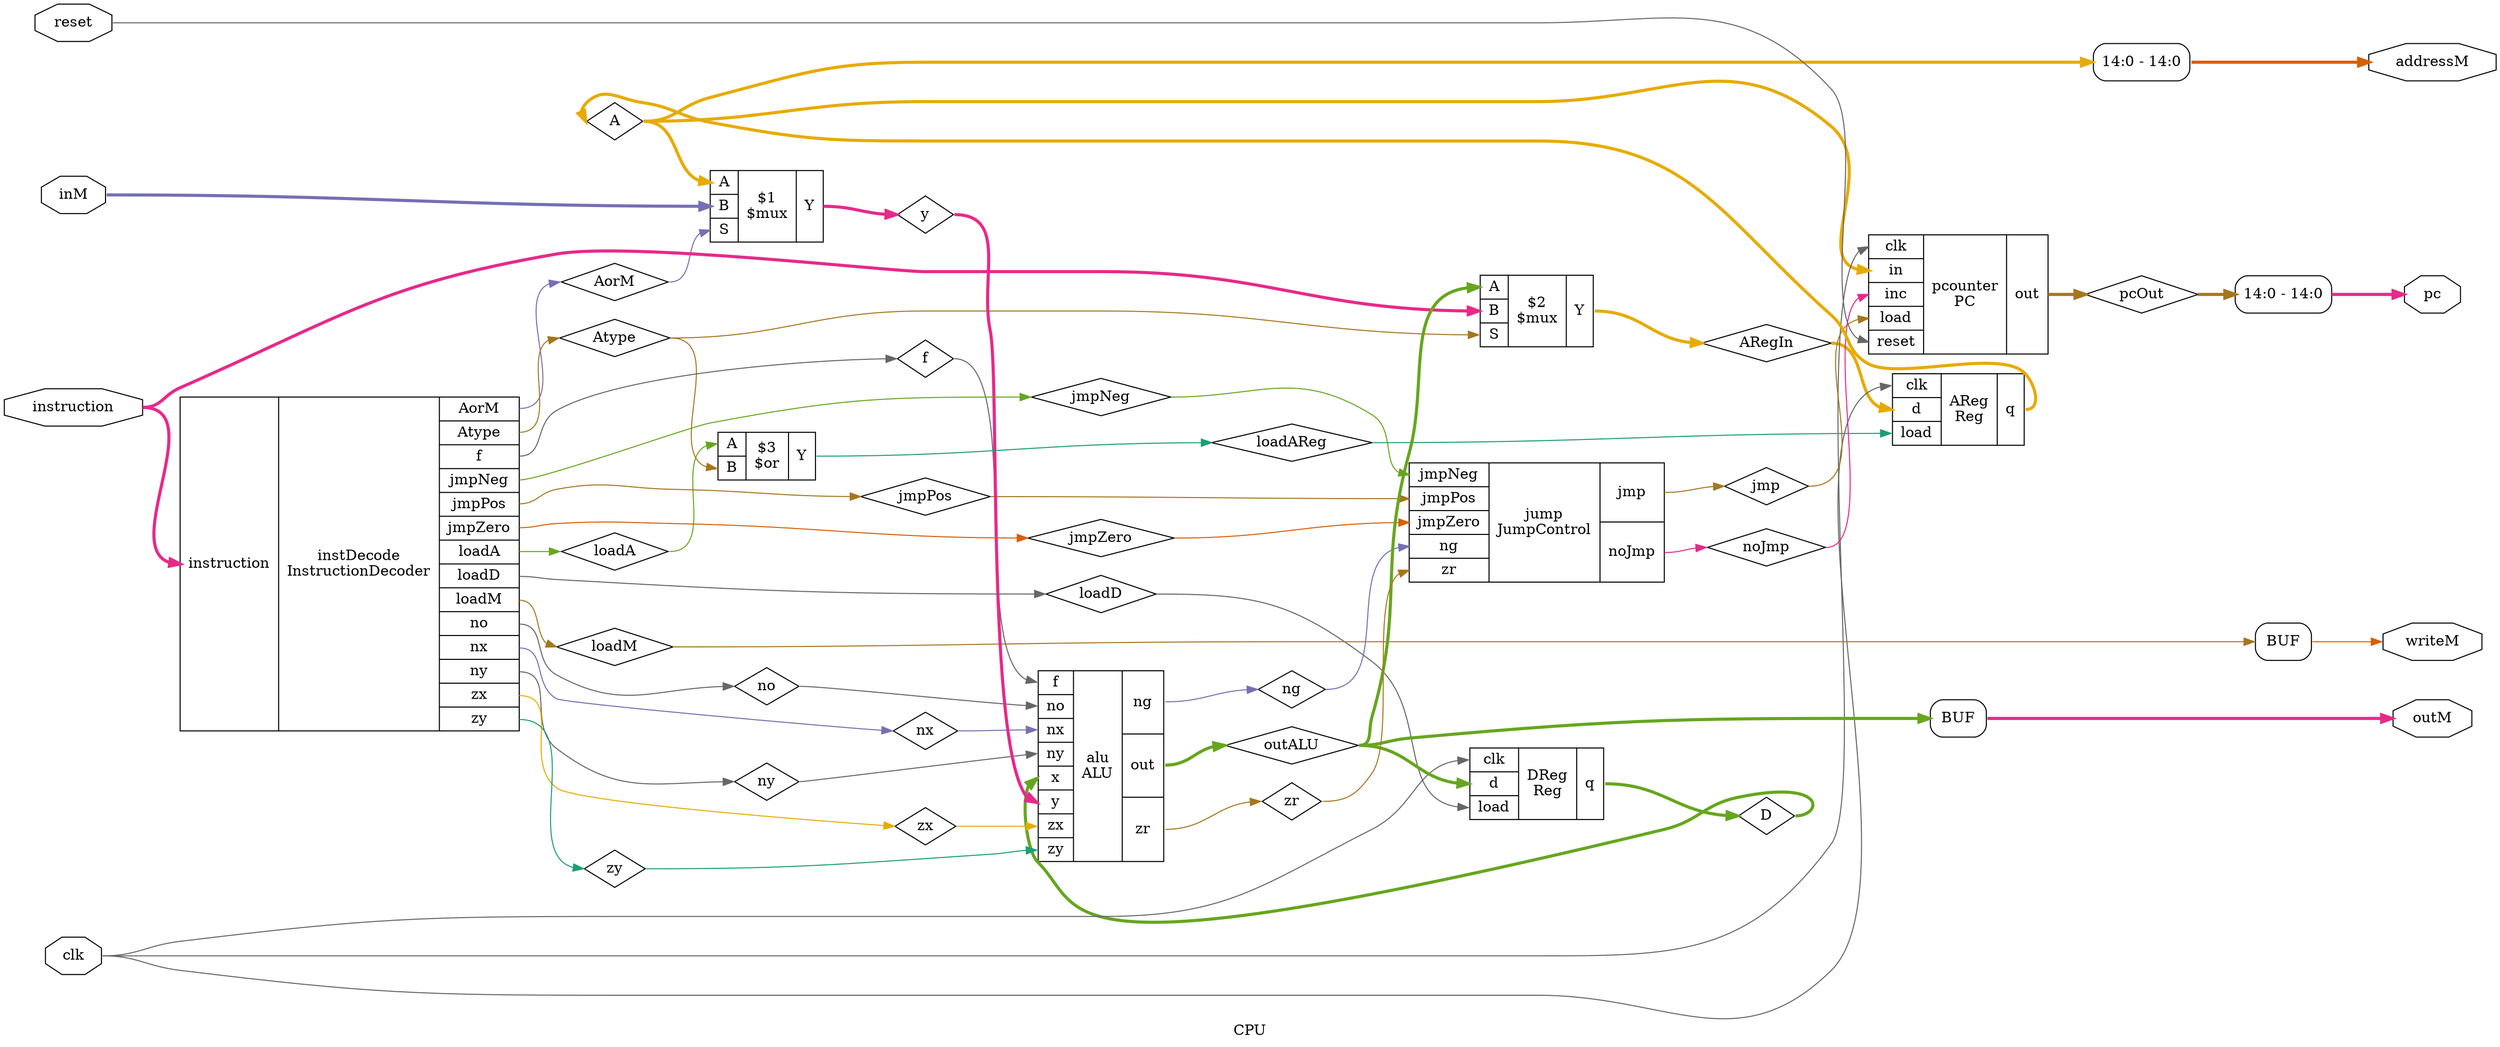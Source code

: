 digraph "CPU" {
label="CPU";
rankdir="LR";
remincross=true;
n1 [ shape=diamond, label="A", color="black", fontcolor="black" ];
n2 [ shape=diamond, label="ARegIn", color="black", fontcolor="black" ];
n3 [ shape=diamond, label="AorM", color="black", fontcolor="black" ];
n4 [ shape=diamond, label="Atype", color="black", fontcolor="black" ];
n5 [ shape=diamond, label="D", color="black", fontcolor="black" ];
n6 [ shape=octagon, label="addressM", color="black", fontcolor="black" ];
n7 [ shape=octagon, label="clk", color="black", fontcolor="black" ];
n8 [ shape=diamond, label="f", color="black", fontcolor="black" ];
n9 [ shape=octagon, label="inM", color="black", fontcolor="black" ];
n10 [ shape=octagon, label="instruction", color="black", fontcolor="black" ];
n11 [ shape=diamond, label="jmp", color="black", fontcolor="black" ];
n12 [ shape=diamond, label="jmpNeg", color="black", fontcolor="black" ];
n13 [ shape=diamond, label="jmpPos", color="black", fontcolor="black" ];
n14 [ shape=diamond, label="jmpZero", color="black", fontcolor="black" ];
n15 [ shape=diamond, label="loadA", color="black", fontcolor="black" ];
n16 [ shape=diamond, label="loadAReg", color="black", fontcolor="black" ];
n17 [ shape=diamond, label="loadD", color="black", fontcolor="black" ];
n18 [ shape=diamond, label="loadM", color="black", fontcolor="black" ];
n19 [ shape=diamond, label="ng", color="black", fontcolor="black" ];
n20 [ shape=diamond, label="no", color="black", fontcolor="black" ];
n21 [ shape=diamond, label="noJmp", color="black", fontcolor="black" ];
n22 [ shape=diamond, label="nx", color="black", fontcolor="black" ];
n23 [ shape=diamond, label="ny", color="black", fontcolor="black" ];
n24 [ shape=diamond, label="outALU", color="black", fontcolor="black" ];
n25 [ shape=octagon, label="outM", color="black", fontcolor="black" ];
n26 [ shape=octagon, label="pc", color="black", fontcolor="black" ];
n27 [ shape=diamond, label="pcOut", color="black", fontcolor="black" ];
n28 [ shape=octagon, label="reset", color="black", fontcolor="black" ];
n29 [ shape=octagon, label="writeM", color="black", fontcolor="black" ];
n30 [ shape=diamond, label="y", color="black", fontcolor="black" ];
n31 [ shape=diamond, label="zr", color="black", fontcolor="black" ];
n32 [ shape=diamond, label="zx", color="black", fontcolor="black" ];
n33 [ shape=diamond, label="zy", color="black", fontcolor="black" ];
{ rank="source"; n10; n28; n7; n9;}
{ rank="sink"; n25; n26; n29; n6;}
c36 [ shape=record, label="{{<p1> A|<p34> B}|$3\n$or|{<p35> Y}}" ];
c38 [ shape=record, label="{{<p1> A|<p34> B|<p37> S}|$1\n$mux|{<p35> Y}}" ];
c39 [ shape=record, label="{{<p1> A|<p34> B|<p37> S}|$2\n$mux|{<p35> Y}}" ];
c43 [ shape=record, label="{{<p7> clk|<p40> d|<p41> load}|AReg\nReg|{<p42> q}}" ];
c44 [ shape=record, label="{{<p7> clk|<p40> d|<p41> load}|DReg\nReg|{<p42> q}}" ];
c47 [ shape=record, label="{{<p8> f|<p20> no|<p22> nx|<p23> ny|<p45> x|<p30> y|<p32> zx|<p33> zy}|alu\nALU|{<p19> ng|<p46> out|<p31> zr}}" ];
c48 [ shape=record, label="{{<p10> instruction}|instDecode\nInstructionDecoder|{<p3> AorM|<p4> Atype|<p8> f|<p12> jmpNeg|<p13> jmpPos|<p14> jmpZero|<p15> loadA|<p17> loadD|<p18> loadM|<p20> no|<p22> nx|<p23> ny|<p32> zx|<p33> zy}}" ];
c49 [ shape=record, label="{{<p12> jmpNeg|<p13> jmpPos|<p14> jmpZero|<p19> ng|<p31> zr}|jump\nJumpControl|{<p11> jmp|<p21> noJmp}}" ];
c52 [ shape=record, label="{{<p7> clk|<p50> in|<p51> inc|<p41> load|<p28> reset}|pcounter\nPC|{<p46> out}}" ];
x0 [ shape=record, style=rounded, label="<s0> 14:0 - 14:0 " ];
x1 [ shape=record, style=rounded, label="<s0> 14:0 - 14:0 " ];
x2 [shape=box, style=rounded, label="BUF"];
x3 [shape=box, style=rounded, label="BUF"];
c43:p42:e -> n1:w [colorscheme="dark28", color="6", fontcolor="6", style="setlinewidth(3)", label=""];
n1:e -> c38:p1:w [colorscheme="dark28", color="6", fontcolor="6", style="setlinewidth(3)", label=""];
n1:e -> c52:p50:w [colorscheme="dark28", color="6", fontcolor="6", style="setlinewidth(3)", label=""];
n1:e -> x1:s0:w [colorscheme="dark28", color="6", fontcolor="6", style="setlinewidth(3)", label=""];
n10:e -> c39:p34:w [colorscheme="dark28", color="4", fontcolor="4", style="setlinewidth(3)", label=""];
n10:e -> c48:p10:w [colorscheme="dark28", color="4", fontcolor="4", style="setlinewidth(3)", label=""];
c49:p11:e -> n11:w [colorscheme="dark28", color="7", fontcolor="7", label=""];
n11:e -> c52:p41:w [colorscheme="dark28", color="7", fontcolor="7", label=""];
c48:p12:e -> n12:w [colorscheme="dark28", color="5", fontcolor="5", label=""];
n12:e -> c49:p12:w [colorscheme="dark28", color="5", fontcolor="5", label=""];
c48:p13:e -> n13:w [colorscheme="dark28", color="7", fontcolor="7", label=""];
n13:e -> c49:p13:w [colorscheme="dark28", color="7", fontcolor="7", label=""];
c48:p14:e -> n14:w [colorscheme="dark28", color="2", fontcolor="2", label=""];
n14:e -> c49:p14:w [colorscheme="dark28", color="2", fontcolor="2", label=""];
c48:p15:e -> n15:w [colorscheme="dark28", color="5", fontcolor="5", label=""];
n15:e -> c36:p1:w [colorscheme="dark28", color="5", fontcolor="5", label=""];
c36:p35:e -> n16:w [colorscheme="dark28", color="1", fontcolor="1", label=""];
n16:e -> c43:p41:w [colorscheme="dark28", color="1", fontcolor="1", label=""];
c48:p17:e -> n17:w [colorscheme="dark28", color="8", fontcolor="8", label=""];
n17:e -> c44:p41:w [colorscheme="dark28", color="8", fontcolor="8", label=""];
c48:p18:e -> n18:w [colorscheme="dark28", color="7", fontcolor="7", label=""];
n18:e -> x2:w:w [colorscheme="dark28", color="7", fontcolor="7", label=""];
c47:p19:e -> n19:w [colorscheme="dark28", color="3", fontcolor="3", label=""];
n19:e -> c49:p19:w [colorscheme="dark28", color="3", fontcolor="3", label=""];
c39:p35:e -> n2:w [colorscheme="dark28", color="6", fontcolor="6", style="setlinewidth(3)", label=""];
n2:e -> c43:p40:w [colorscheme="dark28", color="6", fontcolor="6", style="setlinewidth(3)", label=""];
c48:p20:e -> n20:w [colorscheme="dark28", color="8", fontcolor="8", label=""];
n20:e -> c47:p20:w [colorscheme="dark28", color="8", fontcolor="8", label=""];
c49:p21:e -> n21:w [colorscheme="dark28", color="4", fontcolor="4", label=""];
n21:e -> c52:p51:w [colorscheme="dark28", color="4", fontcolor="4", label=""];
c48:p22:e -> n22:w [colorscheme="dark28", color="3", fontcolor="3", label=""];
n22:e -> c47:p22:w [colorscheme="dark28", color="3", fontcolor="3", label=""];
c48:p23:e -> n23:w [colorscheme="dark28", color="8", fontcolor="8", label=""];
n23:e -> c47:p23:w [colorscheme="dark28", color="8", fontcolor="8", label=""];
c47:p46:e -> n24:w [colorscheme="dark28", color="5", fontcolor="5", style="setlinewidth(3)", label=""];
n24:e -> c39:p1:w [colorscheme="dark28", color="5", fontcolor="5", style="setlinewidth(3)", label=""];
n24:e -> c44:p40:w [colorscheme="dark28", color="5", fontcolor="5", style="setlinewidth(3)", label=""];
n24:e -> x3:w:w [colorscheme="dark28", color="5", fontcolor="5", style="setlinewidth(3)", label=""];
x3:e:e -> n25:w [colorscheme="dark28", color="4", fontcolor="4", style="setlinewidth(3)", label=""];
x0:e -> n26:w [colorscheme="dark28", color="4", fontcolor="4", style="setlinewidth(3)", label=""];
c52:p46:e -> n27:w [colorscheme="dark28", color="7", fontcolor="7", style="setlinewidth(3)", label=""];
n27:e -> x0:s0:w [colorscheme="dark28", color="7", fontcolor="7", style="setlinewidth(3)", label=""];
n28:e -> c52:p28:w [colorscheme="dark28", color="8", fontcolor="8", label=""];
x2:e:e -> n29:w [colorscheme="dark28", color="2", fontcolor="2", label=""];
c48:p3:e -> n3:w [colorscheme="dark28", color="3", fontcolor="3", label=""];
n3:e -> c38:p37:w [colorscheme="dark28", color="3", fontcolor="3", label=""];
c38:p35:e -> n30:w [colorscheme="dark28", color="4", fontcolor="4", style="setlinewidth(3)", label=""];
n30:e -> c47:p30:w [colorscheme="dark28", color="4", fontcolor="4", style="setlinewidth(3)", label=""];
c47:p31:e -> n31:w [colorscheme="dark28", color="7", fontcolor="7", label=""];
n31:e -> c49:p31:w [colorscheme="dark28", color="7", fontcolor="7", label=""];
c48:p32:e -> n32:w [colorscheme="dark28", color="6", fontcolor="6", label=""];
n32:e -> c47:p32:w [colorscheme="dark28", color="6", fontcolor="6", label=""];
c48:p33:e -> n33:w [colorscheme="dark28", color="1", fontcolor="1", label=""];
n33:e -> c47:p33:w [colorscheme="dark28", color="1", fontcolor="1", label=""];
c48:p4:e -> n4:w [colorscheme="dark28", color="7", fontcolor="7", label=""];
n4:e -> c36:p34:w [colorscheme="dark28", color="7", fontcolor="7", label=""];
n4:e -> c39:p37:w [colorscheme="dark28", color="7", fontcolor="7", label=""];
c44:p42:e -> n5:w [colorscheme="dark28", color="5", fontcolor="5", style="setlinewidth(3)", label=""];
n5:e -> c47:p45:w [colorscheme="dark28", color="5", fontcolor="5", style="setlinewidth(3)", label=""];
x1:e -> n6:w [colorscheme="dark28", color="2", fontcolor="2", style="setlinewidth(3)", label=""];
n7:e -> c43:p7:w [colorscheme="dark28", color="8", fontcolor="8", label=""];
n7:e -> c44:p7:w [colorscheme="dark28", color="8", fontcolor="8", label=""];
n7:e -> c52:p7:w [colorscheme="dark28", color="8", fontcolor="8", label=""];
c48:p8:e -> n8:w [colorscheme="dark28", color="8", fontcolor="8", label=""];
n8:e -> c47:p8:w [colorscheme="dark28", color="8", fontcolor="8", label=""];
n9:e -> c38:p34:w [colorscheme="dark28", color="3", fontcolor="3", style="setlinewidth(3)", label=""];
}
